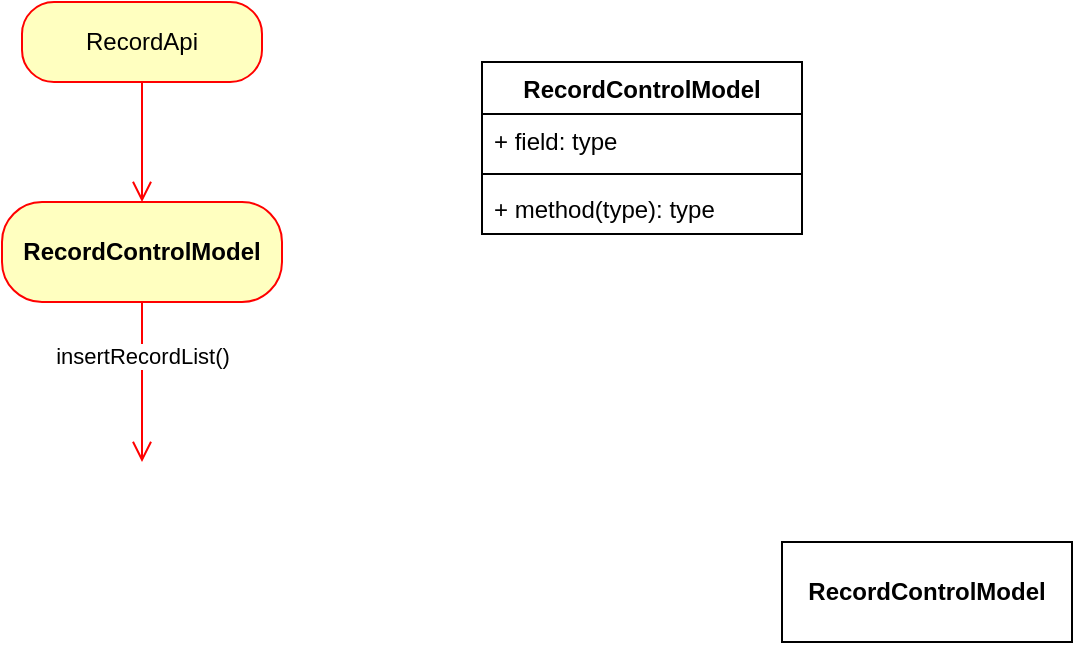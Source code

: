 <mxfile version="24.8.6">
  <diagram name="第 1 页" id="v8-47LHrm3D1--QRi5Tr">
    <mxGraphModel dx="1218" dy="739" grid="1" gridSize="10" guides="1" tooltips="1" connect="1" arrows="1" fold="1" page="1" pageScale="1" pageWidth="827" pageHeight="1169" math="0" shadow="0">
      <root>
        <mxCell id="0" />
        <mxCell id="1" parent="0" />
        <mxCell id="faIEImijbQ1jhMfE26tC-1" value="RecordControlModel" style="swimlane;fontStyle=1;align=center;verticalAlign=top;childLayout=stackLayout;horizontal=1;startSize=26;horizontalStack=0;resizeParent=1;resizeParentMax=0;resizeLast=0;collapsible=1;marginBottom=0;whiteSpace=wrap;html=1;" vertex="1" parent="1">
          <mxGeometry x="330" y="310" width="160" height="86" as="geometry" />
        </mxCell>
        <mxCell id="faIEImijbQ1jhMfE26tC-2" value="+ field: type" style="text;strokeColor=none;fillColor=none;align=left;verticalAlign=top;spacingLeft=4;spacingRight=4;overflow=hidden;rotatable=0;points=[[0,0.5],[1,0.5]];portConstraint=eastwest;whiteSpace=wrap;html=1;" vertex="1" parent="faIEImijbQ1jhMfE26tC-1">
          <mxGeometry y="26" width="160" height="26" as="geometry" />
        </mxCell>
        <mxCell id="faIEImijbQ1jhMfE26tC-3" value="" style="line;strokeWidth=1;fillColor=none;align=left;verticalAlign=middle;spacingTop=-1;spacingLeft=3;spacingRight=3;rotatable=0;labelPosition=right;points=[];portConstraint=eastwest;strokeColor=inherit;" vertex="1" parent="faIEImijbQ1jhMfE26tC-1">
          <mxGeometry y="52" width="160" height="8" as="geometry" />
        </mxCell>
        <mxCell id="faIEImijbQ1jhMfE26tC-4" value="+ method(type): type" style="text;strokeColor=none;fillColor=none;align=left;verticalAlign=top;spacingLeft=4;spacingRight=4;overflow=hidden;rotatable=0;points=[[0,0.5],[1,0.5]];portConstraint=eastwest;whiteSpace=wrap;html=1;" vertex="1" parent="faIEImijbQ1jhMfE26tC-1">
          <mxGeometry y="60" width="160" height="26" as="geometry" />
        </mxCell>
        <mxCell id="faIEImijbQ1jhMfE26tC-7" value="RecordApi" style="rounded=1;whiteSpace=wrap;html=1;arcSize=40;fontColor=#000000;fillColor=#ffffc0;strokeColor=#ff0000;" vertex="1" parent="1">
          <mxGeometry x="100" y="280" width="120" height="40" as="geometry" />
        </mxCell>
        <mxCell id="faIEImijbQ1jhMfE26tC-8" value="" style="edgeStyle=orthogonalEdgeStyle;html=1;verticalAlign=bottom;endArrow=open;endSize=8;strokeColor=#ff0000;rounded=0;" edge="1" source="faIEImijbQ1jhMfE26tC-7" parent="1">
          <mxGeometry relative="1" as="geometry">
            <mxPoint x="160" y="380" as="targetPoint" />
          </mxGeometry>
        </mxCell>
        <mxCell id="faIEImijbQ1jhMfE26tC-9" value="&lt;span style=&quot;font-weight: 700;&quot;&gt;RecordControlModel&lt;/span&gt;" style="html=1;whiteSpace=wrap;" vertex="1" parent="1">
          <mxGeometry x="480" y="550" width="145" height="50" as="geometry" />
        </mxCell>
        <mxCell id="faIEImijbQ1jhMfE26tC-10" value="&lt;span style=&quot;font-weight: 700;&quot;&gt;RecordControlModel&lt;/span&gt;" style="rounded=1;whiteSpace=wrap;html=1;arcSize=40;fontColor=#000000;fillColor=#ffffc0;strokeColor=#ff0000;" vertex="1" parent="1">
          <mxGeometry x="90" y="380" width="140" height="50" as="geometry" />
        </mxCell>
        <mxCell id="faIEImijbQ1jhMfE26tC-11" value="" style="edgeStyle=orthogonalEdgeStyle;html=1;verticalAlign=bottom;endArrow=open;endSize=8;strokeColor=#ff0000;rounded=0;" edge="1" source="faIEImijbQ1jhMfE26tC-10" parent="1">
          <mxGeometry relative="1" as="geometry">
            <mxPoint x="160" y="510" as="targetPoint" />
            <Array as="points">
              <mxPoint x="160" y="490" />
            </Array>
          </mxGeometry>
        </mxCell>
        <mxCell id="faIEImijbQ1jhMfE26tC-12" value="insertRecordList()" style="edgeLabel;html=1;align=center;verticalAlign=middle;resizable=0;points=[];" vertex="1" connectable="0" parent="faIEImijbQ1jhMfE26tC-11">
          <mxGeometry x="-0.325" relative="1" as="geometry">
            <mxPoint as="offset" />
          </mxGeometry>
        </mxCell>
      </root>
    </mxGraphModel>
  </diagram>
</mxfile>
